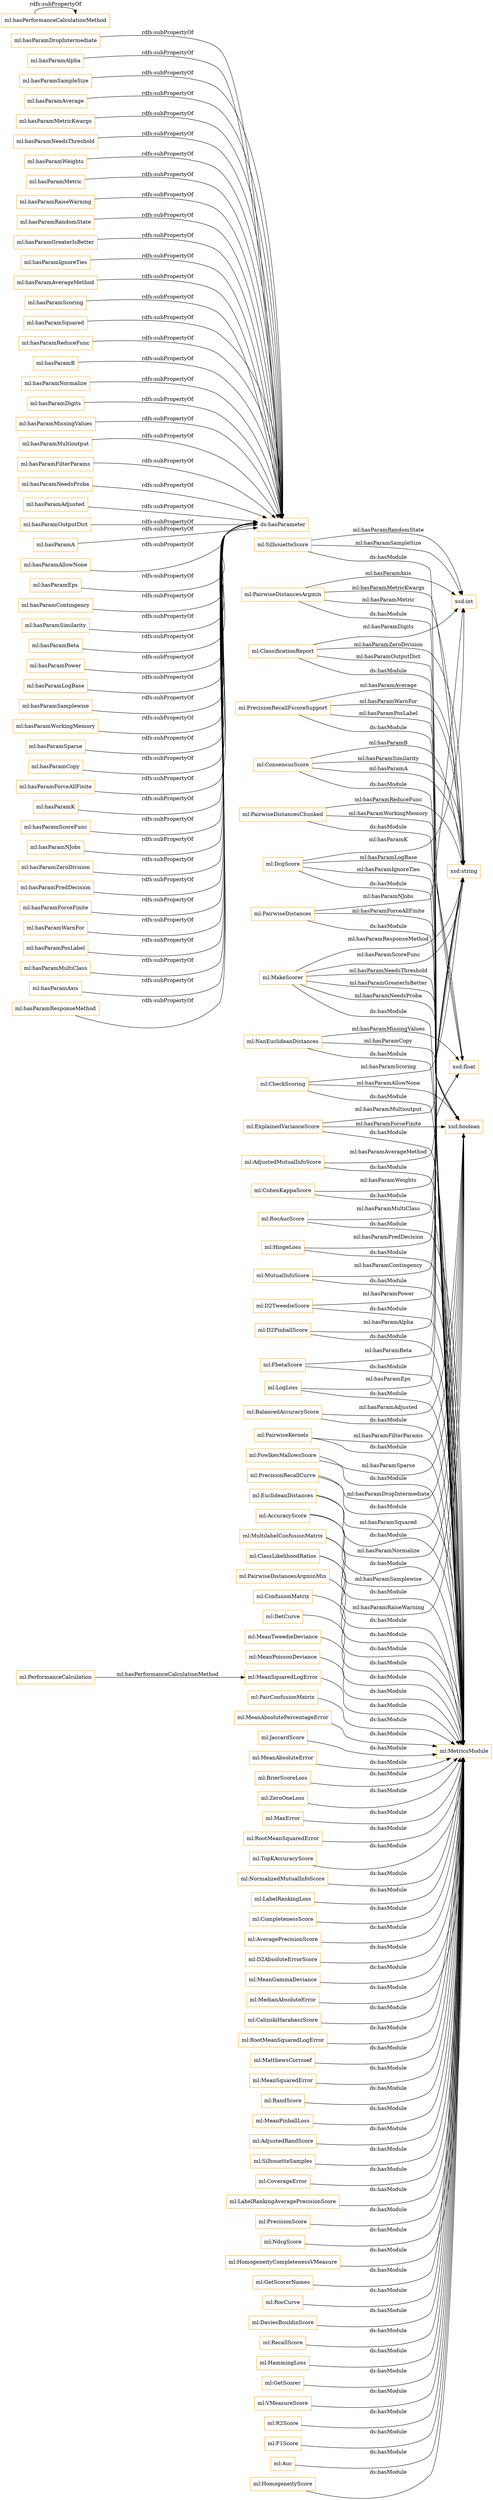 digraph ar2dtool_diagram { 
rankdir=LR;
size="1501"
node [shape = rectangle, color="orange"]; "ml:PrecisionRecallCurve" "ml:DetCurve" "ml:MultilabelConfusionMatrix" "ml:MeanPoissonDeviance" "ml:MeanSquaredLogError" "ml:D2TweedieScore" "ml:PairConfusionMatrix" "ml:PerformanceCalculation" "ml:MeanAbsolutePercentageError" "ml:JaccardScore" "ml:MeanAbsoluteError" "ml:BrierScoreLoss" "ml:PairwiseDistances" "ml:ZeroOneLoss" "ml:MaxError" "ml:RootMeanSquaredError" "ml:TopKAccuracyScore" "ml:NormalizedMutualInfoScore" "ml:ExplainedVarianceScore" "ml:LabelRankingLoss" "ml:CompletenessScore" "ml:ConsensusScore" "ml:AveragePrecisionScore" "ml:D2AbsoluteErrorScore" "ml:BalancedAccuracyScore" "ml:MeanGammaDeviance" "ml:MedianAbsoluteError" "ml:MetricsModule" "ml:D2PinballScore" "ml:CalinskiHarabaszScore" "ml:RootMeanSquaredLogError" "ml:MatthewsCorrcoef" "ml:SilhouetteScore" "ml:PrecisionRecallFscoreSupport" "ml:MeanSquaredError" "ml:RandScore" "ml:PairwiseDistancesArgmin" "ml:MeanPinballLoss" "ml:DcgScore" "ml:AdjustedRandScore" "ml:PairwiseKernels" "ml:SilhouetteSamples" "ml:CoverageError" "ml:ClassLikelihoodRatios" "ml:LabelRankingAveragePrecisionScore" "ml:PrecisionScore" "ml:NdcgScore" "ml:HomogeneityCompletenessVMeasure" "ml:GetScorerNames" "ml:RocCurve" "ml:LogLoss" "ml:RocAucScore" "ml:DaviesBouldinScore" "ml:RecallScore" "ml:EuclideanDistances" "ml:CheckScoring" "ml:HammingLoss" "ml:GetScorer" "ml:VMeasureScore" "ml:R2Score" "ml:MutualInfoScore" "ml:FowlkesMallowsScore" "ml:ClassificationReport" "ml:HingeLoss" "ml:F1Score" "ml:PairwiseDistancesChunked" "ml:Auc" "ml:NanEuclideanDistances" "ml:HomogeneityScore" "ml:PairwiseDistancesArgminMin" "ml:ConfusionMatrix" "ml:AdjustedMutualInfoScore" "ml:AccuracyScore" "ml:CohenKappaScore" "ml:MeanTweedieDeviance" "ml:FbetaScore" "ml:MakeScorer" ; /*classes style*/
	"ml:hasParamDropIntermediate" -> "ds:hasParameter" [ label = "rdfs:subPropertyOf" ];
	"ml:hasParamAlpha" -> "ds:hasParameter" [ label = "rdfs:subPropertyOf" ];
	"ml:TopKAccuracyScore" -> "ml:MetricsModule" [ label = "ds:hasModule" ];
	"ml:MeanPoissonDeviance" -> "ml:MetricsModule" [ label = "ds:hasModule" ];
	"ml:hasParamSampleSize" -> "ds:hasParameter" [ label = "rdfs:subPropertyOf" ];
	"ml:MeanAbsoluteError" -> "ml:MetricsModule" [ label = "ds:hasModule" ];
	"ml:NdcgScore" -> "ml:MetricsModule" [ label = "ds:hasModule" ];
	"ml:hasParamAverage" -> "ds:hasParameter" [ label = "rdfs:subPropertyOf" ];
	"ml:MeanPinballLoss" -> "ml:MetricsModule" [ label = "ds:hasModule" ];
	"ml:PairwiseDistancesChunked" -> "ml:MetricsModule" [ label = "ds:hasModule" ];
	"ml:hasParamMetricKwargs" -> "ds:hasParameter" [ label = "rdfs:subPropertyOf" ];
	"ml:BrierScoreLoss" -> "ml:MetricsModule" [ label = "ds:hasModule" ];
	"ml:PairwiseKernels" -> "ml:MetricsModule" [ label = "ds:hasModule" ];
	"ml:hasParamNeedsThreshold" -> "ds:hasParameter" [ label = "rdfs:subPropertyOf" ];
	"ml:hasParamWeights" -> "ds:hasParameter" [ label = "rdfs:subPropertyOf" ];
	"ml:RootMeanSquaredError" -> "ml:MetricsModule" [ label = "ds:hasModule" ];
	"ml:MutualInfoScore" -> "ml:MetricsModule" [ label = "ds:hasModule" ];
	"ml:MultilabelConfusionMatrix" -> "ml:MetricsModule" [ label = "ds:hasModule" ];
	"ml:EuclideanDistances" -> "ml:MetricsModule" [ label = "ds:hasModule" ];
	"ml:RocCurve" -> "ml:MetricsModule" [ label = "ds:hasModule" ];
	"ml:LogLoss" -> "ml:MetricsModule" [ label = "ds:hasModule" ];
	"ml:RootMeanSquaredLogError" -> "ml:MetricsModule" [ label = "ds:hasModule" ];
	"ml:CalinskiHarabaszScore" -> "ml:MetricsModule" [ label = "ds:hasModule" ];
	"ml:NormalizedMutualInfoScore" -> "ml:MetricsModule" [ label = "ds:hasModule" ];
	"ml:hasParamMetric" -> "ds:hasParameter" [ label = "rdfs:subPropertyOf" ];
	"ml:CohenKappaScore" -> "ml:MetricsModule" [ label = "ds:hasModule" ];
	"ml:hasParamRaiseWarning" -> "ds:hasParameter" [ label = "rdfs:subPropertyOf" ];
	"ml:LabelRankingLoss" -> "ml:MetricsModule" [ label = "ds:hasModule" ];
	"ml:GetScorerNames" -> "ml:MetricsModule" [ label = "ds:hasModule" ];
	"ml:hasParamRandomState" -> "ds:hasParameter" [ label = "rdfs:subPropertyOf" ];
	"ml:MedianAbsoluteError" -> "ml:MetricsModule" [ label = "ds:hasModule" ];
	"ml:AdjustedRandScore" -> "ml:MetricsModule" [ label = "ds:hasModule" ];
	"ml:hasParamGreaterIsBetter" -> "ds:hasParameter" [ label = "rdfs:subPropertyOf" ];
	"ml:SilhouetteSamples" -> "ml:MetricsModule" [ label = "ds:hasModule" ];
	"ml:R2Score" -> "ml:MetricsModule" [ label = "ds:hasModule" ];
	"ml:hasParamIgnoreTies" -> "ds:hasParameter" [ label = "rdfs:subPropertyOf" ];
	"ml:ClassificationReport" -> "ml:MetricsModule" [ label = "ds:hasModule" ];
	"ml:MatthewsCorrcoef" -> "ml:MetricsModule" [ label = "ds:hasModule" ];
	"ml:hasParamAverageMethod" -> "ds:hasParameter" [ label = "rdfs:subPropertyOf" ];
	"ml:DetCurve" -> "ml:MetricsModule" [ label = "ds:hasModule" ];
	"ml:hasParamScoring" -> "ds:hasParameter" [ label = "rdfs:subPropertyOf" ];
	"ml:hasParamSquared" -> "ds:hasParameter" [ label = "rdfs:subPropertyOf" ];
	"ml:hasParamReduceFunc" -> "ds:hasParameter" [ label = "rdfs:subPropertyOf" ];
	"ml:NanEuclideanDistances" -> "ml:MetricsModule" [ label = "ds:hasModule" ];
	"ml:DcgScore" -> "ml:MetricsModule" [ label = "ds:hasModule" ];
	"ml:PrecisionRecallCurve" -> "ml:MetricsModule" [ label = "ds:hasModule" ];
	"ml:MeanTweedieDeviance" -> "ml:MetricsModule" [ label = "ds:hasModule" ];
	"ml:hasParamB" -> "ds:hasParameter" [ label = "rdfs:subPropertyOf" ];
	"ml:ConfusionMatrix" -> "ml:MetricsModule" [ label = "ds:hasModule" ];
	"ml:hasParamNormalize" -> "ds:hasParameter" [ label = "rdfs:subPropertyOf" ];
	"ml:ClassLikelihoodRatios" -> "ml:MetricsModule" [ label = "ds:hasModule" ];
	"ml:HomogeneityScore" -> "ml:MetricsModule" [ label = "ds:hasModule" ];
	"ml:hasParamDigits" -> "ds:hasParameter" [ label = "rdfs:subPropertyOf" ];
	"ml:FowlkesMallowsScore" -> "ml:MetricsModule" [ label = "ds:hasModule" ];
	"ml:hasParamMissingValues" -> "ds:hasParameter" [ label = "rdfs:subPropertyOf" ];
	"ml:RecallScore" -> "ml:MetricsModule" [ label = "ds:hasModule" ];
	"ml:FbetaScore" -> "ml:MetricsModule" [ label = "ds:hasModule" ];
	"ml:hasParamMultioutput" -> "ds:hasParameter" [ label = "rdfs:subPropertyOf" ];
	"ml:CoverageError" -> "ml:MetricsModule" [ label = "ds:hasModule" ];
	"ml:hasParamFilterParams" -> "ds:hasParameter" [ label = "rdfs:subPropertyOf" ];
	"ml:hasParamNeedsProba" -> "ds:hasParameter" [ label = "rdfs:subPropertyOf" ];
	"ml:RandScore" -> "ml:MetricsModule" [ label = "ds:hasModule" ];
	"ml:hasParamAdjusted" -> "ds:hasParameter" [ label = "rdfs:subPropertyOf" ];
	"ml:DaviesBouldinScore" -> "ml:MetricsModule" [ label = "ds:hasModule" ];
	"ml:HomogeneityCompletenessVMeasure" -> "ml:MetricsModule" [ label = "ds:hasModule" ];
	"ml:LabelRankingAveragePrecisionScore" -> "ml:MetricsModule" [ label = "ds:hasModule" ];
	"ml:hasParamOutputDict" -> "ds:hasParameter" [ label = "rdfs:subPropertyOf" ];
	"ml:hasParamA" -> "ds:hasParameter" [ label = "rdfs:subPropertyOf" ];
	"ml:hasParamAllowNone" -> "ds:hasParameter" [ label = "rdfs:subPropertyOf" ];
	"ml:hasParamEps" -> "ds:hasParameter" [ label = "rdfs:subPropertyOf" ];
	"ml:PrecisionScore" -> "ml:MetricsModule" [ label = "ds:hasModule" ];
	"ml:hasParamContingency" -> "ds:hasParameter" [ label = "rdfs:subPropertyOf" ];
	"ml:hasParamSimilarity" -> "ds:hasParameter" [ label = "rdfs:subPropertyOf" ];
	"ml:MaxError" -> "ml:MetricsModule" [ label = "ds:hasModule" ];
	"ml:AccuracyScore" -> "ml:MetricsModule" [ label = "ds:hasModule" ];
	"ml:SilhouetteScore" -> "ml:MetricsModule" [ label = "ds:hasModule" ];
	"ml:BalancedAccuracyScore" -> "ml:MetricsModule" [ label = "ds:hasModule" ];
	"ml:MeanSquaredLogError" -> "ml:MetricsModule" [ label = "ds:hasModule" ];
	"ml:HammingLoss" -> "ml:MetricsModule" [ label = "ds:hasModule" ];
	"ml:F1Score" -> "ml:MetricsModule" [ label = "ds:hasModule" ];
	"ml:CheckScoring" -> "ml:MetricsModule" [ label = "ds:hasModule" ];
	"ml:hasParamBeta" -> "ds:hasParameter" [ label = "rdfs:subPropertyOf" ];
	"ml:hasParamPower" -> "ds:hasParameter" [ label = "rdfs:subPropertyOf" ];
	"ml:D2TweedieScore" -> "ml:MetricsModule" [ label = "ds:hasModule" ];
	"ml:VMeasureScore" -> "ml:MetricsModule" [ label = "ds:hasModule" ];
	"ml:hasParamLogBase" -> "ds:hasParameter" [ label = "rdfs:subPropertyOf" ];
	"ml:hasParamSamplewise" -> "ds:hasParameter" [ label = "rdfs:subPropertyOf" ];
	"ml:GetScorer" -> "ml:MetricsModule" [ label = "ds:hasModule" ];
	"ml:ExplainedVarianceScore" -> "ml:MetricsModule" [ label = "ds:hasModule" ];
	"ml:hasParamWorkingMemory" -> "ds:hasParameter" [ label = "rdfs:subPropertyOf" ];
	"ml:JaccardScore" -> "ml:MetricsModule" [ label = "ds:hasModule" ];
	"ml:PairConfusionMatrix" -> "ml:MetricsModule" [ label = "ds:hasModule" ];
	"ml:MeanSquaredError" -> "ml:MetricsModule" [ label = "ds:hasModule" ];
	"ml:HingeLoss" -> "ml:MetricsModule" [ label = "ds:hasModule" ];
	"ml:hasPerformanceCalculationMethod" -> "ml:hasPerformanceCalculationMethod" [ label = "rdfs:subPropertyOf" ];
	"ml:PairwiseDistancesArgminMin" -> "ml:MetricsModule" [ label = "ds:hasModule" ];
	"ml:MeanAbsolutePercentageError" -> "ml:MetricsModule" [ label = "ds:hasModule" ];
	"ml:D2AbsoluteErrorScore" -> "ml:MetricsModule" [ label = "ds:hasModule" ];
	"ml:hasParamSparse" -> "ds:hasParameter" [ label = "rdfs:subPropertyOf" ];
	"ml:hasParamCopy" -> "ds:hasParameter" [ label = "rdfs:subPropertyOf" ];
	"ml:D2PinballScore" -> "ml:MetricsModule" [ label = "ds:hasModule" ];
	"ml:Auc" -> "ml:MetricsModule" [ label = "ds:hasModule" ];
	"ml:hasParamForceAllFinite" -> "ds:hasParameter" [ label = "rdfs:subPropertyOf" ];
	"ml:CompletenessScore" -> "ml:MetricsModule" [ label = "ds:hasModule" ];
	"ml:hasParamK" -> "ds:hasParameter" [ label = "rdfs:subPropertyOf" ];
	"ml:MakeScorer" -> "ml:MetricsModule" [ label = "ds:hasModule" ];
	"ml:PairwiseDistancesArgmin" -> "ml:MetricsModule" [ label = "ds:hasModule" ];
	"ml:hasParamScoreFunc" -> "ds:hasParameter" [ label = "rdfs:subPropertyOf" ];
	"ml:hasParamNJobs" -> "ds:hasParameter" [ label = "rdfs:subPropertyOf" ];
	"ml:hasParamZeroDivision" -> "ds:hasParameter" [ label = "rdfs:subPropertyOf" ];
	"ml:ZeroOneLoss" -> "ml:MetricsModule" [ label = "ds:hasModule" ];
	"ml:MeanGammaDeviance" -> "ml:MetricsModule" [ label = "ds:hasModule" ];
	"ml:AveragePrecisionScore" -> "ml:MetricsModule" [ label = "ds:hasModule" ];
	"ml:hasParamPredDecision" -> "ds:hasParameter" [ label = "rdfs:subPropertyOf" ];
	"ml:hasParamForceFinite" -> "ds:hasParameter" [ label = "rdfs:subPropertyOf" ];
	"ml:hasParamWarnFor" -> "ds:hasParameter" [ label = "rdfs:subPropertyOf" ];
	"ml:RocAucScore" -> "ml:MetricsModule" [ label = "ds:hasModule" ];
	"ml:ConsensusScore" -> "ml:MetricsModule" [ label = "ds:hasModule" ];
	"ml:PrecisionRecallFscoreSupport" -> "ml:MetricsModule" [ label = "ds:hasModule" ];
	"ml:hasParamPosLabel" -> "ds:hasParameter" [ label = "rdfs:subPropertyOf" ];
	"ml:hasParamMultiClass" -> "ds:hasParameter" [ label = "rdfs:subPropertyOf" ];
	"ml:hasParamAxis" -> "ds:hasParameter" [ label = "rdfs:subPropertyOf" ];
	"ml:AdjustedMutualInfoScore" -> "ml:MetricsModule" [ label = "ds:hasModule" ];
	"ml:hasParamResponseMethod" -> "ds:hasParameter" [ label = "rdfs:subPropertyOf" ];
	"ml:PairwiseDistances" -> "ml:MetricsModule" [ label = "ds:hasModule" ];
	"ml:ConsensusScore" -> "xsd:string" [ label = "ml:hasParamA" ];
	"ml:ConsensusScore" -> "xsd:string" [ label = "ml:hasParamB" ];
	"ml:NanEuclideanDistances" -> "xsd:float" [ label = "ml:hasParamMissingValues" ];
	"ml:PerformanceCalculation" -> "ml:MeanSquaredLogError" [ label = "ml:hasPerformanceCalculationMethod" ];
	"ml:PairwiseDistancesChunked" -> "xsd:string" [ label = "ml:hasParamReduceFunc" ];
	"ml:PairwiseDistances" -> "xsd:boolean" [ label = "ml:hasParamForceAllFinite" ];
	"ml:ClassificationReport" -> "xsd:boolean" [ label = "ml:hasParamOutputDict" ];
	"ml:BalancedAccuracyScore" -> "xsd:boolean" [ label = "ml:hasParamAdjusted" ];
	"ml:MultilabelConfusionMatrix" -> "xsd:boolean" [ label = "ml:hasParamSamplewise" ];
	"ml:ClassificationReport" -> "xsd:string" [ label = "ml:hasParamZeroDivision" ];
	"ml:MakeScorer" -> "xsd:string" [ label = "ml:hasParamResponseMethod" ];
	"ml:ConsensusScore" -> "xsd:string" [ label = "ml:hasParamSimilarity" ];
	"ml:D2TweedieScore" -> "xsd:float" [ label = "ml:hasParamPower" ];
	"ml:PairwiseDistancesChunked" -> "xsd:float" [ label = "ml:hasParamWorkingMemory" ];
	"ml:D2PinballScore" -> "xsd:float" [ label = "ml:hasParamAlpha" ];
	"ml:DcgScore" -> "xsd:boolean" [ label = "ml:hasParamIgnoreTies" ];
	"ml:SilhouetteScore" -> "xsd:int" [ label = "ml:hasParamSampleSize" ];
	"ml:CheckScoring" -> "xsd:string" [ label = "ml:hasParamScoring" ];
	"ml:PrecisionRecallFscoreSupport" -> "xsd:string" [ label = "ml:hasParamAverage" ];
	"ml:MakeScorer" -> "xsd:boolean" [ label = "ml:hasParamNeedsProba" ];
	"ml:LogLoss" -> "xsd:float" [ label = "ml:hasParamEps" ];
	"ml:FowlkesMallowsScore" -> "xsd:boolean" [ label = "ml:hasParamSparse" ];
	"ml:PrecisionRecallCurve" -> "xsd:boolean" [ label = "ml:hasParamDropIntermediate" ];
	"ml:RocAucScore" -> "xsd:string" [ label = "ml:hasParamMultiClass" ];
	"ml:PairwiseDistances" -> "xsd:int" [ label = "ml:hasParamNJobs" ];
	"ml:PairwiseDistancesArgmin" -> "xsd:int" [ label = "ml:hasParamAxis" ];
	"ml:DcgScore" -> "xsd:int" [ label = "ml:hasParamK" ];
	"ml:MutualInfoScore" -> "xsd:string" [ label = "ml:hasParamContingency" ];
	"ml:MakeScorer" -> "xsd:boolean" [ label = "ml:hasParamNeedsThreshold" ];
	"ml:PairwiseDistancesArgmin" -> "xsd:string" [ label = "ml:hasParamMetricKwargs" ];
	"ml:DcgScore" -> "xsd:float" [ label = "ml:hasParamLogBase" ];
	"ml:HingeLoss" -> "xsd:string" [ label = "ml:hasParamPredDecision" ];
	"ml:ClassLikelihoodRatios" -> "xsd:boolean" [ label = "ml:hasParamRaiseWarning" ];
	"ml:AdjustedMutualInfoScore" -> "xsd:string" [ label = "ml:hasParamAverageMethod" ];
	"ml:AccuracyScore" -> "xsd:boolean" [ label = "ml:hasParamNormalize" ];
	"ml:MakeScorer" -> "xsd:boolean" [ label = "ml:hasParamGreaterIsBetter" ];
	"ml:ExplainedVarianceScore" -> "xsd:string" [ label = "ml:hasParamMultioutput" ];
	"ml:PrecisionRecallFscoreSupport" -> "xsd:float" [ label = "ml:hasParamPosLabel" ];
	"ml:NanEuclideanDistances" -> "xsd:boolean" [ label = "ml:hasParamCopy" ];
	"ml:EuclideanDistances" -> "xsd:boolean" [ label = "ml:hasParamSquared" ];
	"ml:SilhouetteScore" -> "xsd:int" [ label = "ml:hasParamRandomState" ];
	"ml:FbetaScore" -> "xsd:float" [ label = "ml:hasParamBeta" ];
	"ml:MakeScorer" -> "xsd:string" [ label = "ml:hasParamScoreFunc" ];
	"ml:PrecisionRecallFscoreSupport" -> "xsd:string" [ label = "ml:hasParamWarnFor" ];
	"ml:ClassificationReport" -> "xsd:int" [ label = "ml:hasParamDigits" ];
	"ml:ExplainedVarianceScore" -> "xsd:boolean" [ label = "ml:hasParamForceFinite" ];
	"ml:CohenKappaScore" -> "xsd:string" [ label = "ml:hasParamWeights" ];
	"ml:PairwiseDistancesArgmin" -> "xsd:string" [ label = "ml:hasParamMetric" ];
	"ml:CheckScoring" -> "xsd:boolean" [ label = "ml:hasParamAllowNone" ];
	"ml:PairwiseKernels" -> "xsd:boolean" [ label = "ml:hasParamFilterParams" ];

}
